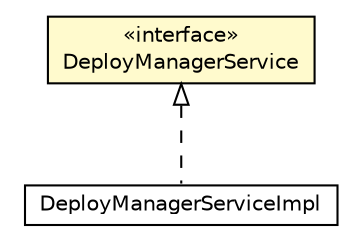 #!/usr/local/bin/dot
#
# Class diagram 
# Generated by UMLGraph version R5_6-24-gf6e263 (http://www.umlgraph.org/)
#

digraph G {
	edge [fontname="Helvetica",fontsize=10,labelfontname="Helvetica",labelfontsize=10];
	node [fontname="Helvetica",fontsize=10,shape=plaintext];
	nodesep=0.25;
	ranksep=0.5;
	// org.universAAL.tools.ucc.deploymanagerservice.DeployManagerService
	c49577 [label=<<table title="org.universAAL.tools.ucc.deploymanagerservice.DeployManagerService" border="0" cellborder="1" cellspacing="0" cellpadding="2" port="p" bgcolor="lemonChiffon" href="./DeployManagerService.html">
		<tr><td><table border="0" cellspacing="0" cellpadding="1">
<tr><td align="center" balign="center"> &#171;interface&#187; </td></tr>
<tr><td align="center" balign="center"> DeployManagerService </td></tr>
		</table></td></tr>
		</table>>, URL="./DeployManagerService.html", fontname="Helvetica", fontcolor="black", fontsize=10.0];
	// org.universAAL.tools.ucc.deploymanagerservice.impl.DeployManagerServiceImpl
	c49717 [label=<<table title="org.universAAL.tools.ucc.deploymanagerservice.impl.DeployManagerServiceImpl" border="0" cellborder="1" cellspacing="0" cellpadding="2" port="p" href="./impl/DeployManagerServiceImpl.html">
		<tr><td><table border="0" cellspacing="0" cellpadding="1">
<tr><td align="center" balign="center"> DeployManagerServiceImpl </td></tr>
		</table></td></tr>
		</table>>, URL="./impl/DeployManagerServiceImpl.html", fontname="Helvetica", fontcolor="black", fontsize=10.0];
	//org.universAAL.tools.ucc.deploymanagerservice.impl.DeployManagerServiceImpl implements org.universAAL.tools.ucc.deploymanagerservice.DeployManagerService
	c49577:p -> c49717:p [dir=back,arrowtail=empty,style=dashed];
}

